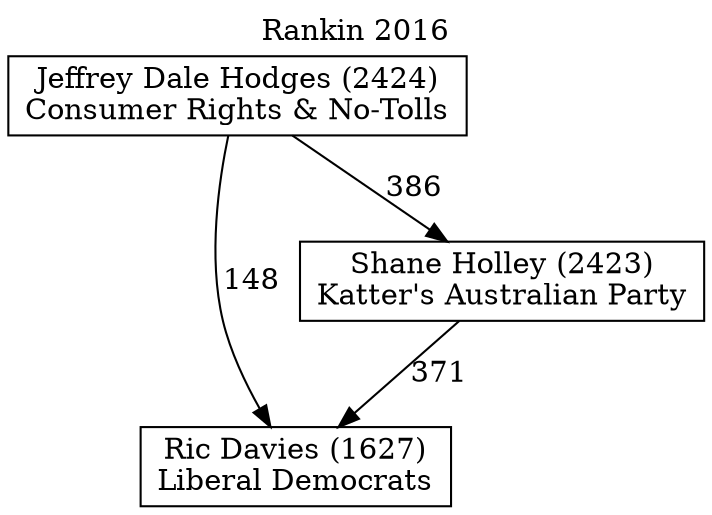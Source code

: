 // House preference flow
digraph "Ric Davies (1627)_Rankin_2016" {
	graph [label="Rankin 2016" labelloc=t mclimit=10]
	node [shape=box]
	"Ric Davies (1627)" [label="Ric Davies (1627)
Liberal Democrats"]
	"Shane Holley (2423)" [label="Shane Holley (2423)
Katter's Australian Party"]
	"Jeffrey Dale Hodges (2424)" [label="Jeffrey Dale Hodges (2424)
Consumer Rights & No-Tolls"]
	"Shane Holley (2423)" -> "Ric Davies (1627)" [label=371]
	"Jeffrey Dale Hodges (2424)" -> "Shane Holley (2423)" [label=386]
	"Jeffrey Dale Hodges (2424)" -> "Ric Davies (1627)" [label=148]
}
